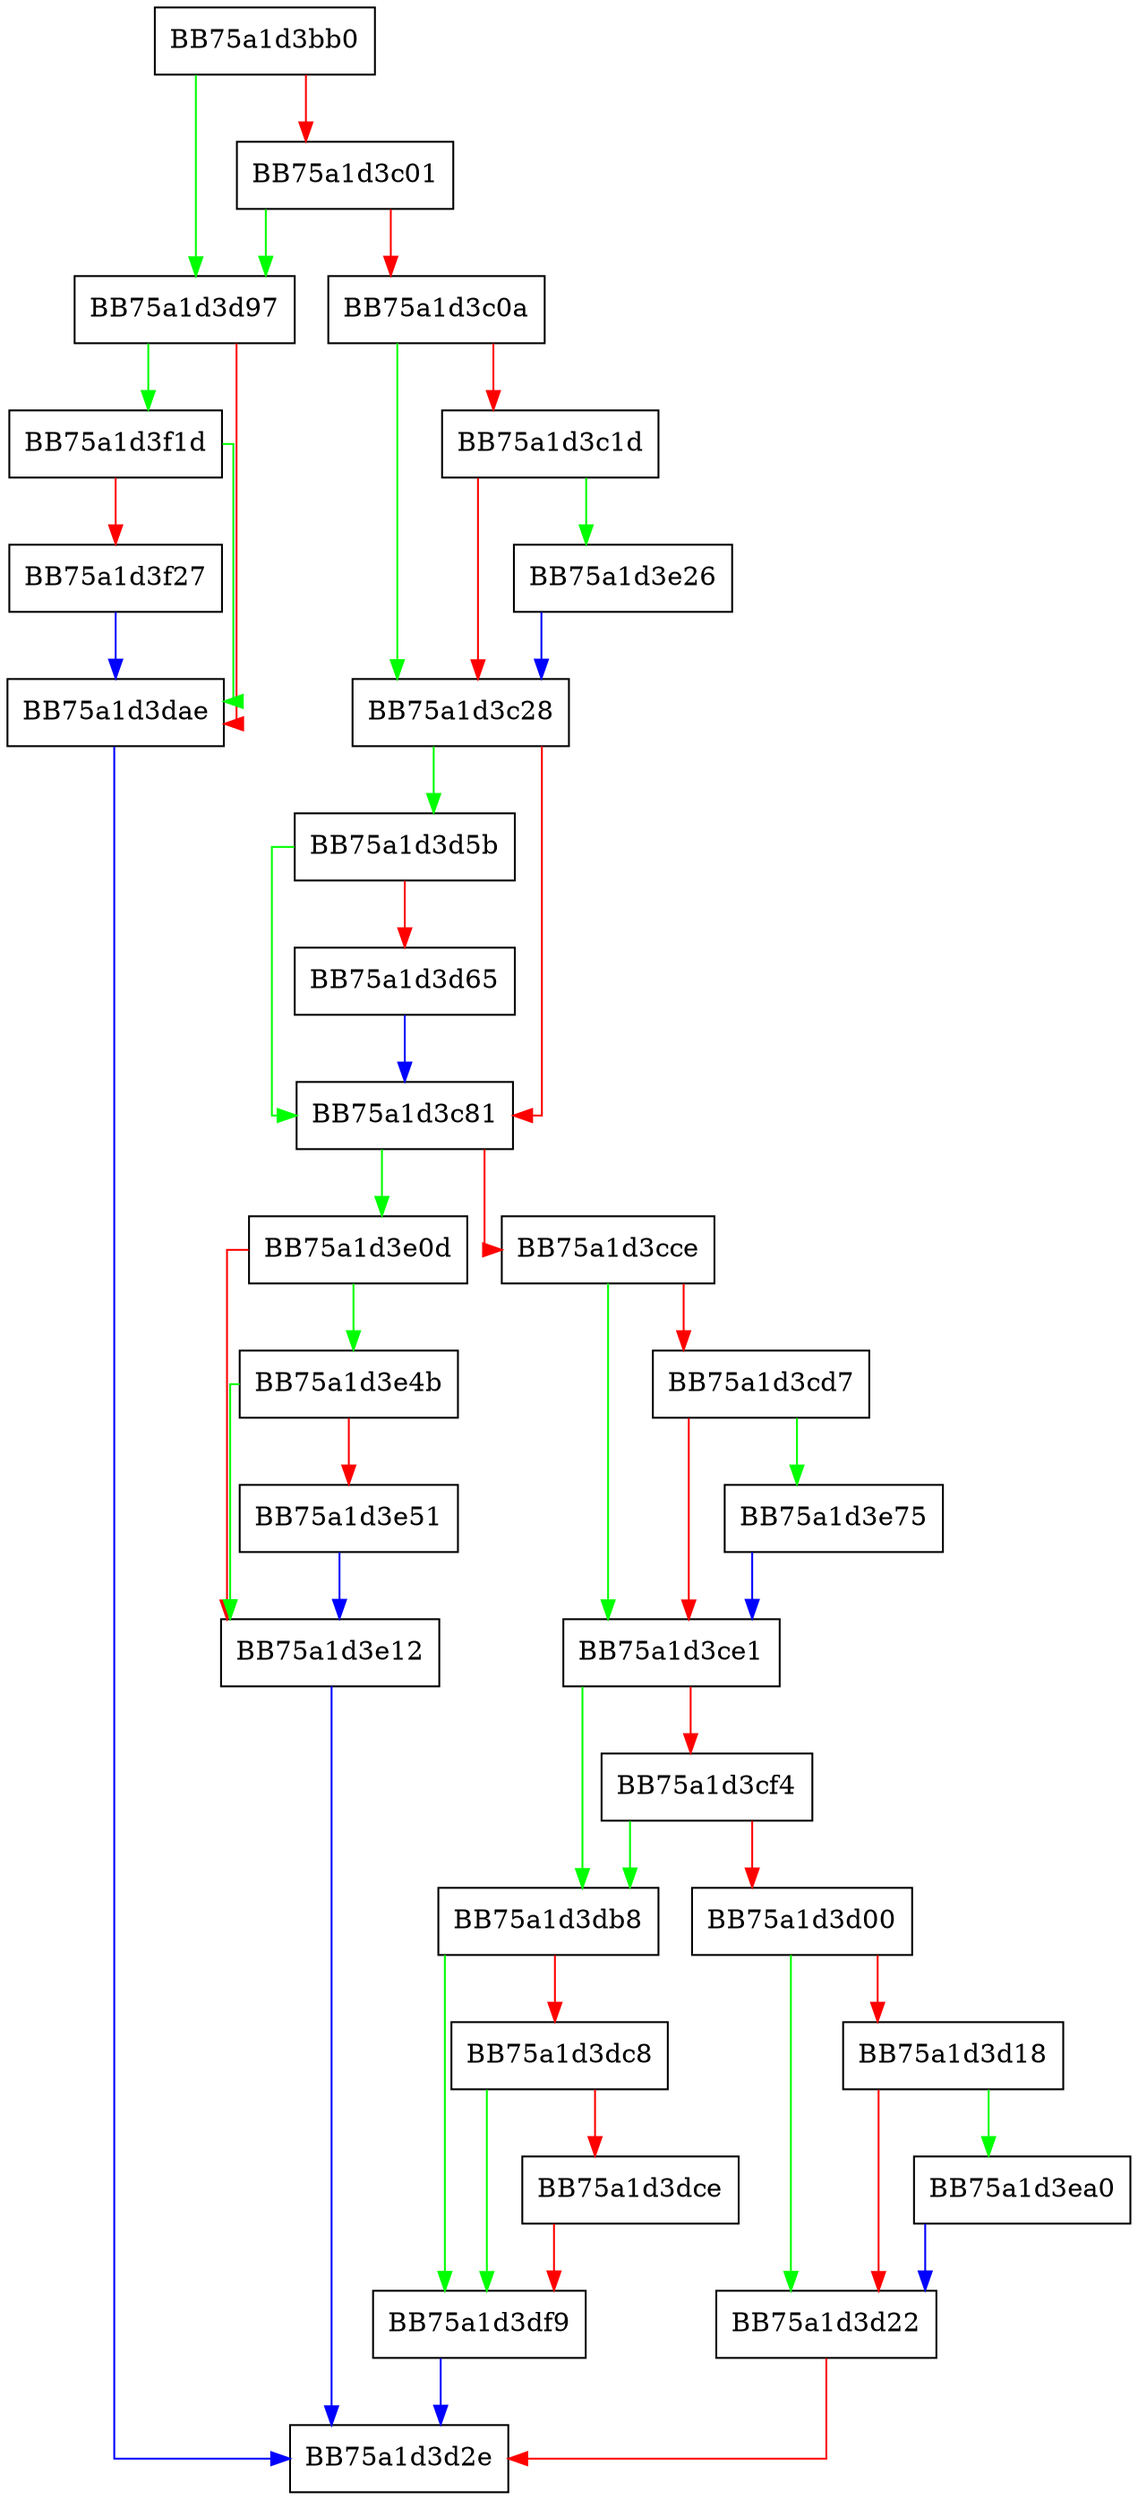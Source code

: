 digraph DBFileReadCallback {
  node [shape="box"];
  graph [splines=ortho];
  BB75a1d3bb0 -> BB75a1d3d97 [color="green"];
  BB75a1d3bb0 -> BB75a1d3c01 [color="red"];
  BB75a1d3c01 -> BB75a1d3d97 [color="green"];
  BB75a1d3c01 -> BB75a1d3c0a [color="red"];
  BB75a1d3c0a -> BB75a1d3c28 [color="green"];
  BB75a1d3c0a -> BB75a1d3c1d [color="red"];
  BB75a1d3c1d -> BB75a1d3e26 [color="green"];
  BB75a1d3c1d -> BB75a1d3c28 [color="red"];
  BB75a1d3c28 -> BB75a1d3d5b [color="green"];
  BB75a1d3c28 -> BB75a1d3c81 [color="red"];
  BB75a1d3c81 -> BB75a1d3e0d [color="green"];
  BB75a1d3c81 -> BB75a1d3cce [color="red"];
  BB75a1d3cce -> BB75a1d3ce1 [color="green"];
  BB75a1d3cce -> BB75a1d3cd7 [color="red"];
  BB75a1d3cd7 -> BB75a1d3e75 [color="green"];
  BB75a1d3cd7 -> BB75a1d3ce1 [color="red"];
  BB75a1d3ce1 -> BB75a1d3db8 [color="green"];
  BB75a1d3ce1 -> BB75a1d3cf4 [color="red"];
  BB75a1d3cf4 -> BB75a1d3db8 [color="green"];
  BB75a1d3cf4 -> BB75a1d3d00 [color="red"];
  BB75a1d3d00 -> BB75a1d3d22 [color="green"];
  BB75a1d3d00 -> BB75a1d3d18 [color="red"];
  BB75a1d3d18 -> BB75a1d3ea0 [color="green"];
  BB75a1d3d18 -> BB75a1d3d22 [color="red"];
  BB75a1d3d22 -> BB75a1d3d2e [color="red"];
  BB75a1d3d5b -> BB75a1d3c81 [color="green"];
  BB75a1d3d5b -> BB75a1d3d65 [color="red"];
  BB75a1d3d65 -> BB75a1d3c81 [color="blue"];
  BB75a1d3d97 -> BB75a1d3f1d [color="green"];
  BB75a1d3d97 -> BB75a1d3dae [color="red"];
  BB75a1d3dae -> BB75a1d3d2e [color="blue"];
  BB75a1d3db8 -> BB75a1d3df9 [color="green"];
  BB75a1d3db8 -> BB75a1d3dc8 [color="red"];
  BB75a1d3dc8 -> BB75a1d3df9 [color="green"];
  BB75a1d3dc8 -> BB75a1d3dce [color="red"];
  BB75a1d3dce -> BB75a1d3df9 [color="red"];
  BB75a1d3df9 -> BB75a1d3d2e [color="blue"];
  BB75a1d3e0d -> BB75a1d3e4b [color="green"];
  BB75a1d3e0d -> BB75a1d3e12 [color="red"];
  BB75a1d3e12 -> BB75a1d3d2e [color="blue"];
  BB75a1d3e26 -> BB75a1d3c28 [color="blue"];
  BB75a1d3e4b -> BB75a1d3e12 [color="green"];
  BB75a1d3e4b -> BB75a1d3e51 [color="red"];
  BB75a1d3e51 -> BB75a1d3e12 [color="blue"];
  BB75a1d3e75 -> BB75a1d3ce1 [color="blue"];
  BB75a1d3ea0 -> BB75a1d3d22 [color="blue"];
  BB75a1d3f1d -> BB75a1d3dae [color="green"];
  BB75a1d3f1d -> BB75a1d3f27 [color="red"];
  BB75a1d3f27 -> BB75a1d3dae [color="blue"];
}